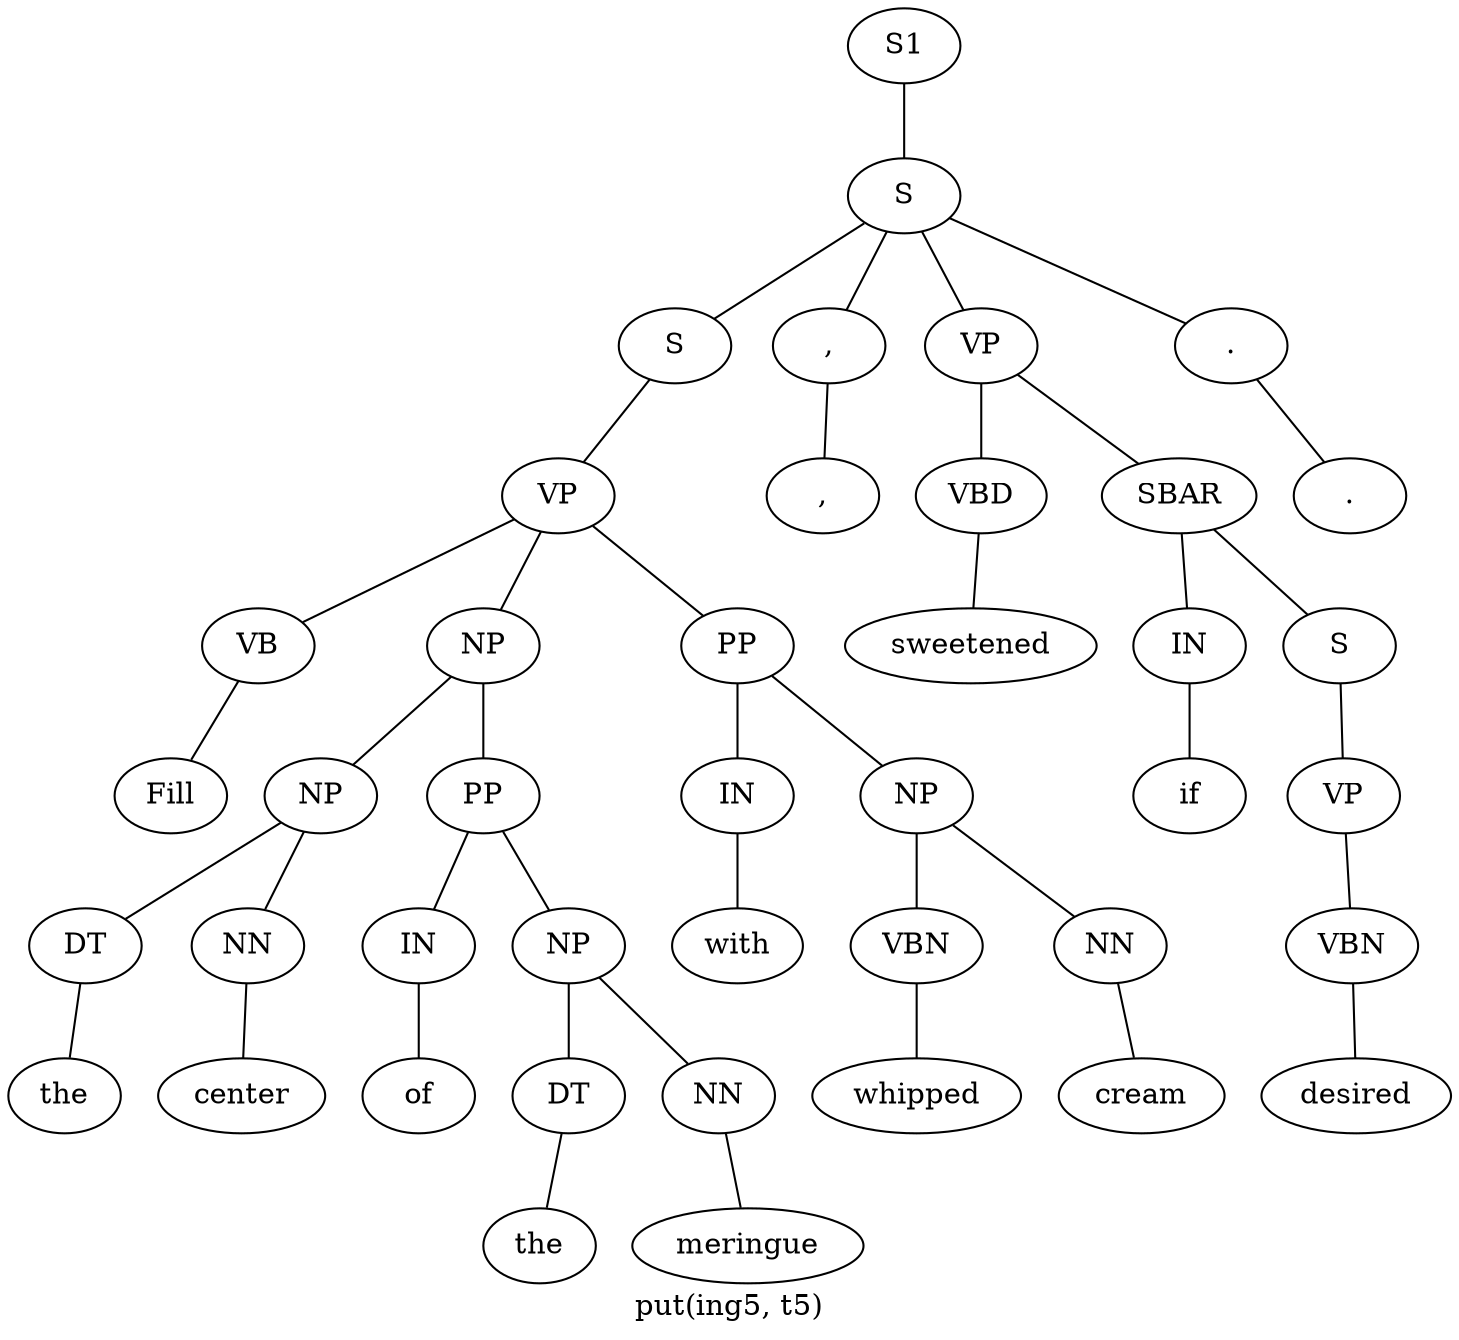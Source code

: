 graph SyntaxGraph {
	label = "put(ing5, t5)";
	Node0 [label="S1"];
	Node1 [label="S"];
	Node2 [label="S"];
	Node3 [label="VP"];
	Node4 [label="VB"];
	Node5 [label="Fill"];
	Node6 [label="NP"];
	Node7 [label="NP"];
	Node8 [label="DT"];
	Node9 [label="the"];
	Node10 [label="NN"];
	Node11 [label="center"];
	Node12 [label="PP"];
	Node13 [label="IN"];
	Node14 [label="of"];
	Node15 [label="NP"];
	Node16 [label="DT"];
	Node17 [label="the"];
	Node18 [label="NN"];
	Node19 [label="meringue"];
	Node20 [label="PP"];
	Node21 [label="IN"];
	Node22 [label="with"];
	Node23 [label="NP"];
	Node24 [label="VBN"];
	Node25 [label="whipped"];
	Node26 [label="NN"];
	Node27 [label="cream"];
	Node28 [label=","];
	Node29 [label=","];
	Node30 [label="VP"];
	Node31 [label="VBD"];
	Node32 [label="sweetened"];
	Node33 [label="SBAR"];
	Node34 [label="IN"];
	Node35 [label="if"];
	Node36 [label="S"];
	Node37 [label="VP"];
	Node38 [label="VBN"];
	Node39 [label="desired"];
	Node40 [label="."];
	Node41 [label="."];

	Node0 -- Node1;
	Node1 -- Node2;
	Node1 -- Node28;
	Node1 -- Node30;
	Node1 -- Node40;
	Node2 -- Node3;
	Node3 -- Node4;
	Node3 -- Node6;
	Node3 -- Node20;
	Node4 -- Node5;
	Node6 -- Node7;
	Node6 -- Node12;
	Node7 -- Node8;
	Node7 -- Node10;
	Node8 -- Node9;
	Node10 -- Node11;
	Node12 -- Node13;
	Node12 -- Node15;
	Node13 -- Node14;
	Node15 -- Node16;
	Node15 -- Node18;
	Node16 -- Node17;
	Node18 -- Node19;
	Node20 -- Node21;
	Node20 -- Node23;
	Node21 -- Node22;
	Node23 -- Node24;
	Node23 -- Node26;
	Node24 -- Node25;
	Node26 -- Node27;
	Node28 -- Node29;
	Node30 -- Node31;
	Node30 -- Node33;
	Node31 -- Node32;
	Node33 -- Node34;
	Node33 -- Node36;
	Node34 -- Node35;
	Node36 -- Node37;
	Node37 -- Node38;
	Node38 -- Node39;
	Node40 -- Node41;
}